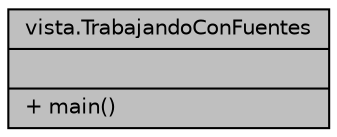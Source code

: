 digraph "vista.TrabajandoConFuentes"
{
 // LATEX_PDF_SIZE
  edge [fontname="Helvetica",fontsize="10",labelfontname="Helvetica",labelfontsize="10"];
  node [fontname="Helvetica",fontsize="10",shape=record];
  Node1 [label="{vista.TrabajandoConFuentes\n||+ main()\l}",height=0.2,width=0.4,color="black", fillcolor="grey75", style="filled", fontcolor="black",tooltip=" "];
}
